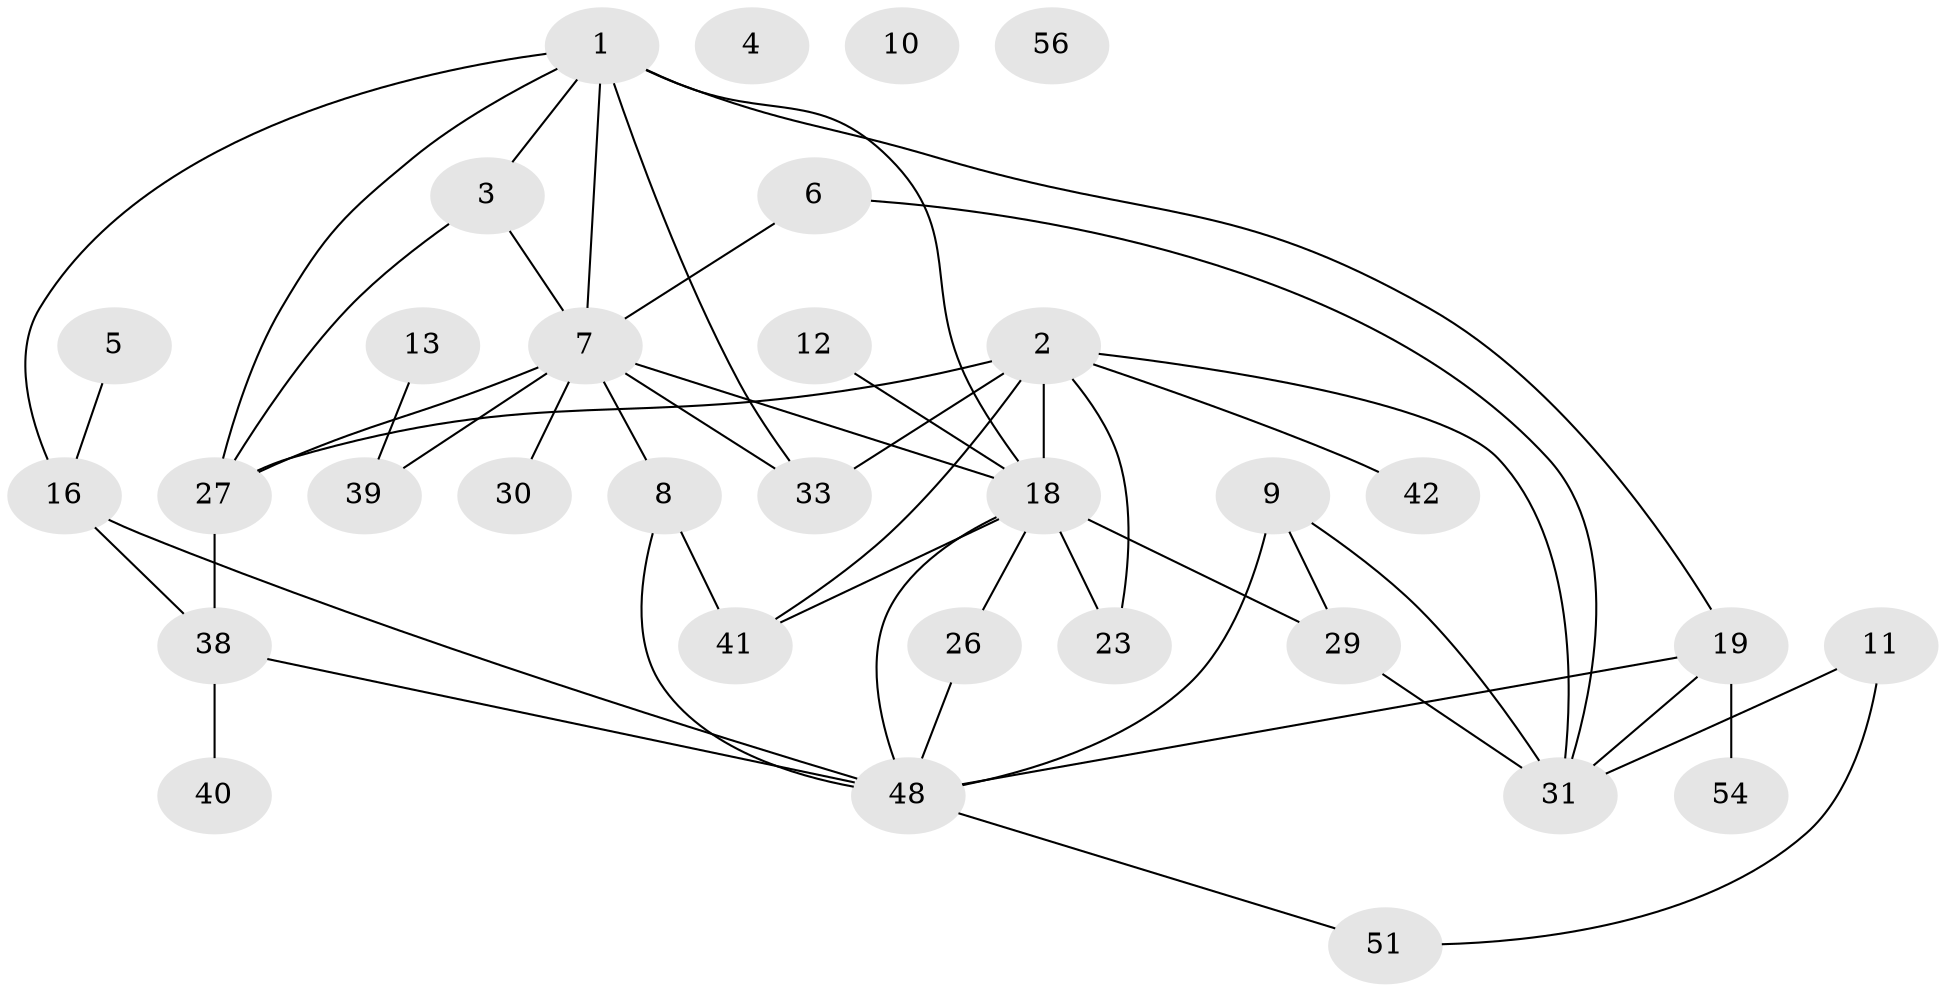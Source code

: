 // original degree distribution, {3: 0.23076923076923078, 6: 0.03076923076923077, 0: 0.046153846153846156, 1: 0.2153846153846154, 2: 0.16923076923076924, 4: 0.2, 5: 0.1076923076923077}
// Generated by graph-tools (version 1.1) at 2025/12/03/09/25 04:12:57]
// undirected, 32 vertices, 50 edges
graph export_dot {
graph [start="1"]
  node [color=gray90,style=filled];
  1 [super="+35"];
  2 [super="+25+17"];
  3 [super="+14+63+21"];
  4;
  5;
  6 [super="+65+44"];
  7 [super="+57+58+55+22"];
  8 [super="+20"];
  9 [super="+45+43"];
  10;
  11 [super="+15"];
  12;
  13;
  16 [super="+36"];
  18 [super="+24+28+52"];
  19 [super="+62"];
  23;
  26;
  27 [super="+32"];
  29 [super="+61"];
  30;
  31 [super="+37"];
  33;
  38 [super="+46"];
  39;
  40;
  41;
  42;
  48 [super="+50"];
  51;
  54;
  56;
  1 -- 3;
  1 -- 16;
  1 -- 33;
  1 -- 18;
  1 -- 19;
  1 -- 27;
  1 -- 7;
  2 -- 23;
  2 -- 41;
  2 -- 42;
  2 -- 18 [weight=4];
  2 -- 31;
  2 -- 33;
  2 -- 27;
  3 -- 27;
  3 -- 7;
  5 -- 16;
  6 -- 31;
  6 -- 7;
  7 -- 27 [weight=2];
  7 -- 33 [weight=2];
  7 -- 30;
  7 -- 8;
  7 -- 18 [weight=2];
  7 -- 39;
  8 -- 41;
  8 -- 48;
  9 -- 31;
  9 -- 48;
  9 -- 29;
  11 -- 51;
  11 -- 31;
  12 -- 18;
  13 -- 39;
  16 -- 38;
  16 -- 48;
  18 -- 41;
  18 -- 48;
  18 -- 23;
  18 -- 26;
  18 -- 29;
  19 -- 31;
  19 -- 48;
  19 -- 54;
  26 -- 48;
  27 -- 38;
  29 -- 31;
  38 -- 40;
  38 -- 48;
  48 -- 51;
}
